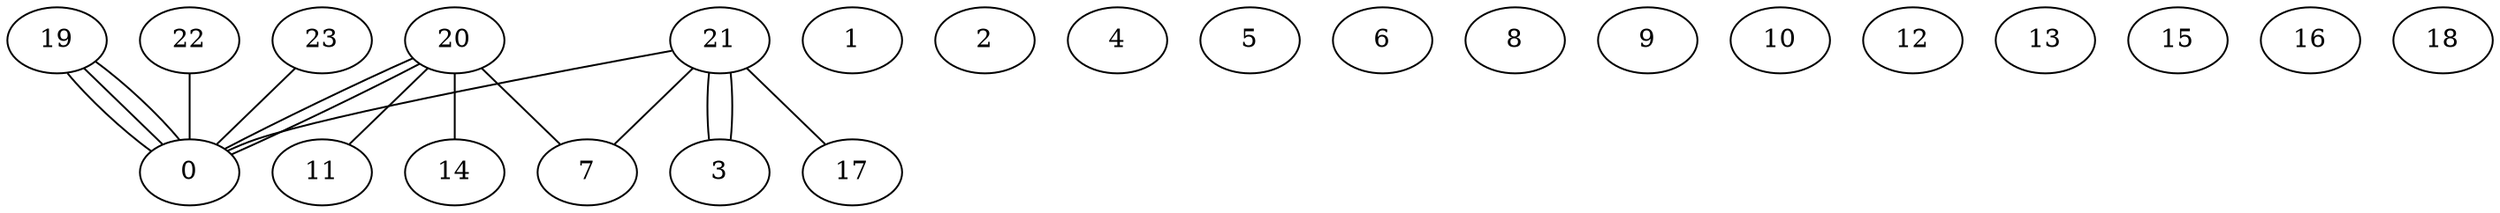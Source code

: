 graph G {
0;
1;
2;
3;
4;
5;
6;
7;
8;
9;
10;
11;
12;
13;
14;
15;
16;
17;
18;
19;
20;
21;
22;
23;
23--0 ;
22--0 ;
21--7 ;
21--17 ;
21--3 ;
21--3 ;
21--0 ;
20--7 ;
20--11 ;
20--14 ;
20--0 ;
20--0 ;
19--0 ;
19--0 ;
19--0 ;
}
